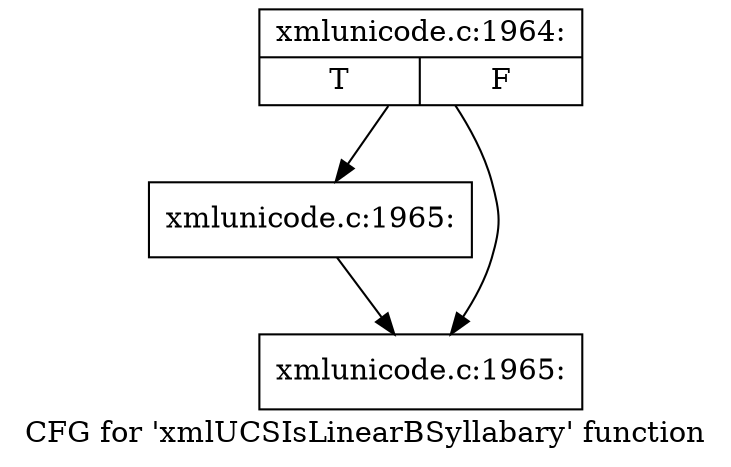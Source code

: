 digraph "CFG for 'xmlUCSIsLinearBSyllabary' function" {
	label="CFG for 'xmlUCSIsLinearBSyllabary' function";

	Node0x4e65560 [shape=record,label="{xmlunicode.c:1964:|{<s0>T|<s1>F}}"];
	Node0x4e65560 -> Node0x4e64aa0;
	Node0x4e65560 -> Node0x4e657a0;
	Node0x4e64aa0 [shape=record,label="{xmlunicode.c:1965:}"];
	Node0x4e64aa0 -> Node0x4e657a0;
	Node0x4e657a0 [shape=record,label="{xmlunicode.c:1965:}"];
}

